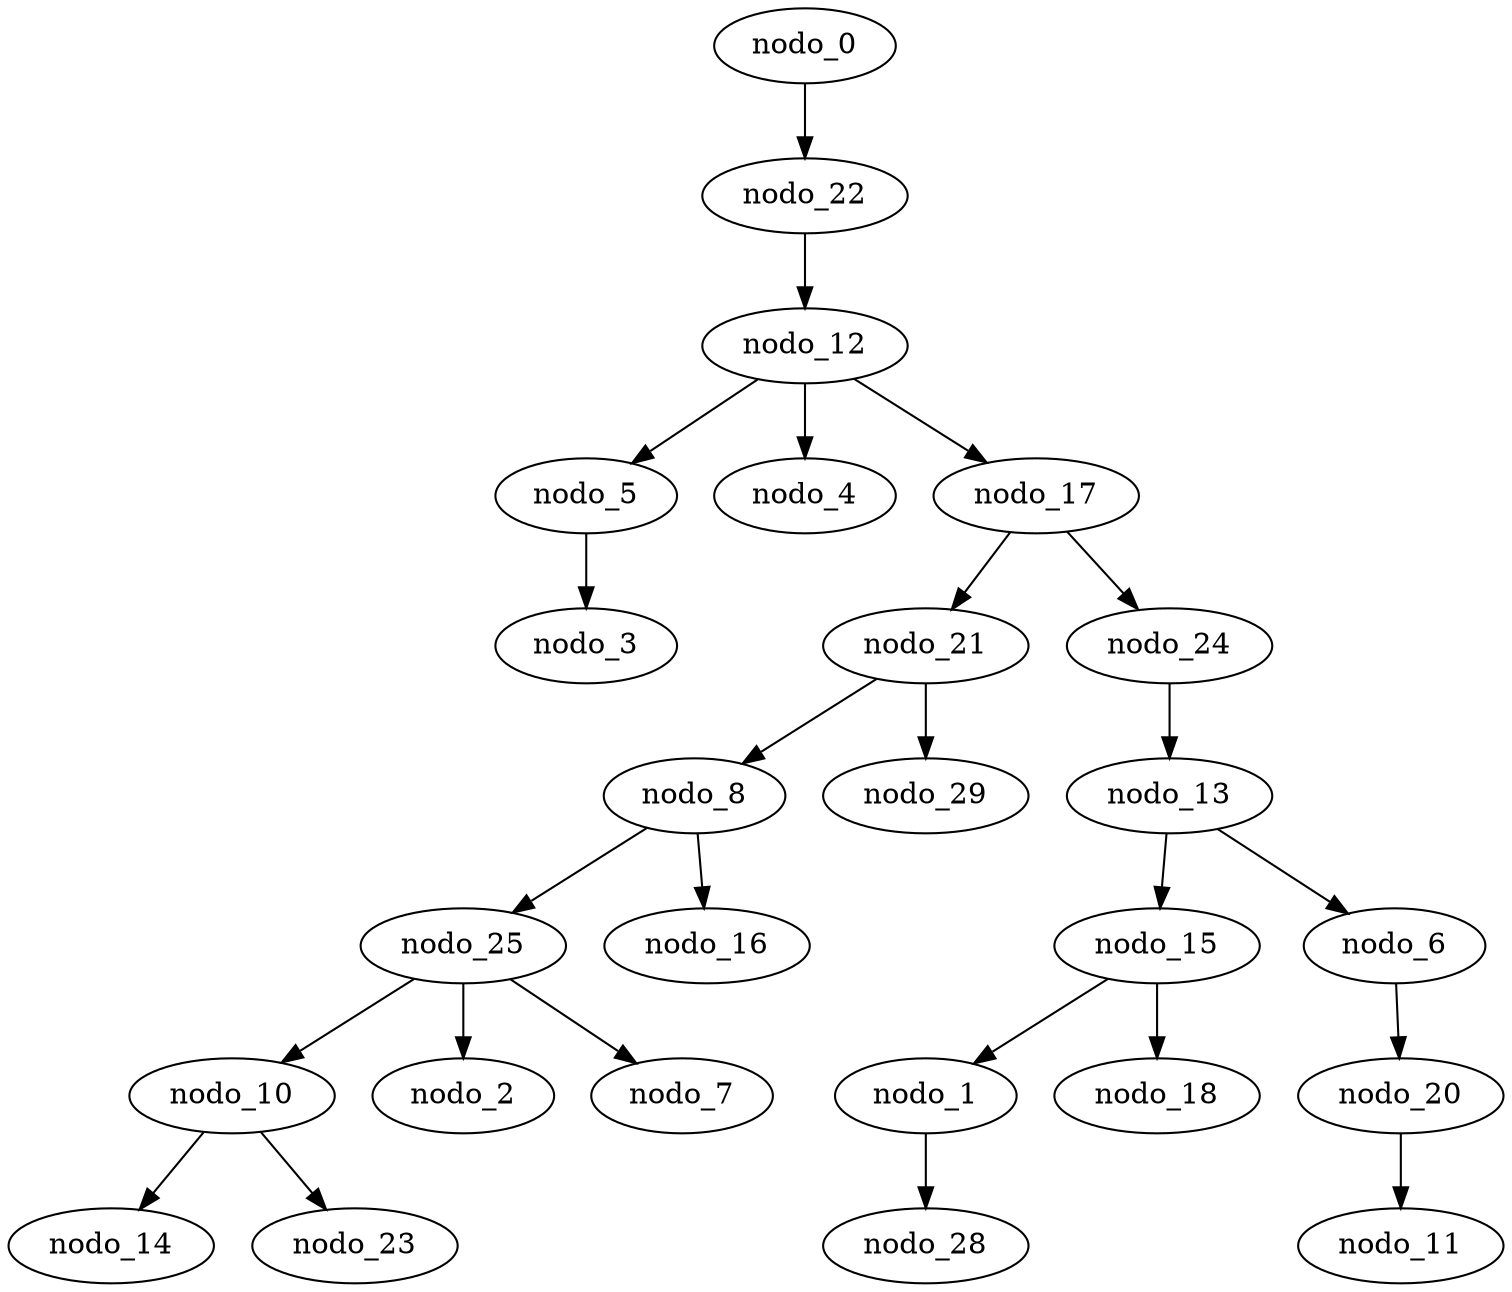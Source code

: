 digraph gen_gilbert_30_bfs {
  nodo_12 -> nodo_5;
  nodo_12 -> nodo_4;
  nodo_25 -> nodo_10;
  nodo_15 -> nodo_1;
  nodo_1 -> nodo_28;
  nodo_10 -> nodo_14;
  nodo_12 -> nodo_17;
  nodo_13 -> nodo_6;
  nodo_8 -> nodo_16;
  nodo_20 -> nodo_11;
  nodo_22 -> nodo_12;
  nodo_21 -> nodo_29;
  nodo_25 -> nodo_2;
  nodo_24 -> nodo_13;
  nodo_10 -> nodo_23;
  nodo_5 -> nodo_3;
  nodo_13 -> nodo_15;
  nodo_25 -> nodo_7;
  nodo_15 -> nodo_18;
  nodo_21 -> nodo_8;
  nodo_8 -> nodo_25;
  nodo_17 -> nodo_21;
  nodo_17 -> nodo_24;
  nodo_0 -> nodo_22;
  nodo_6 -> nodo_20;
}